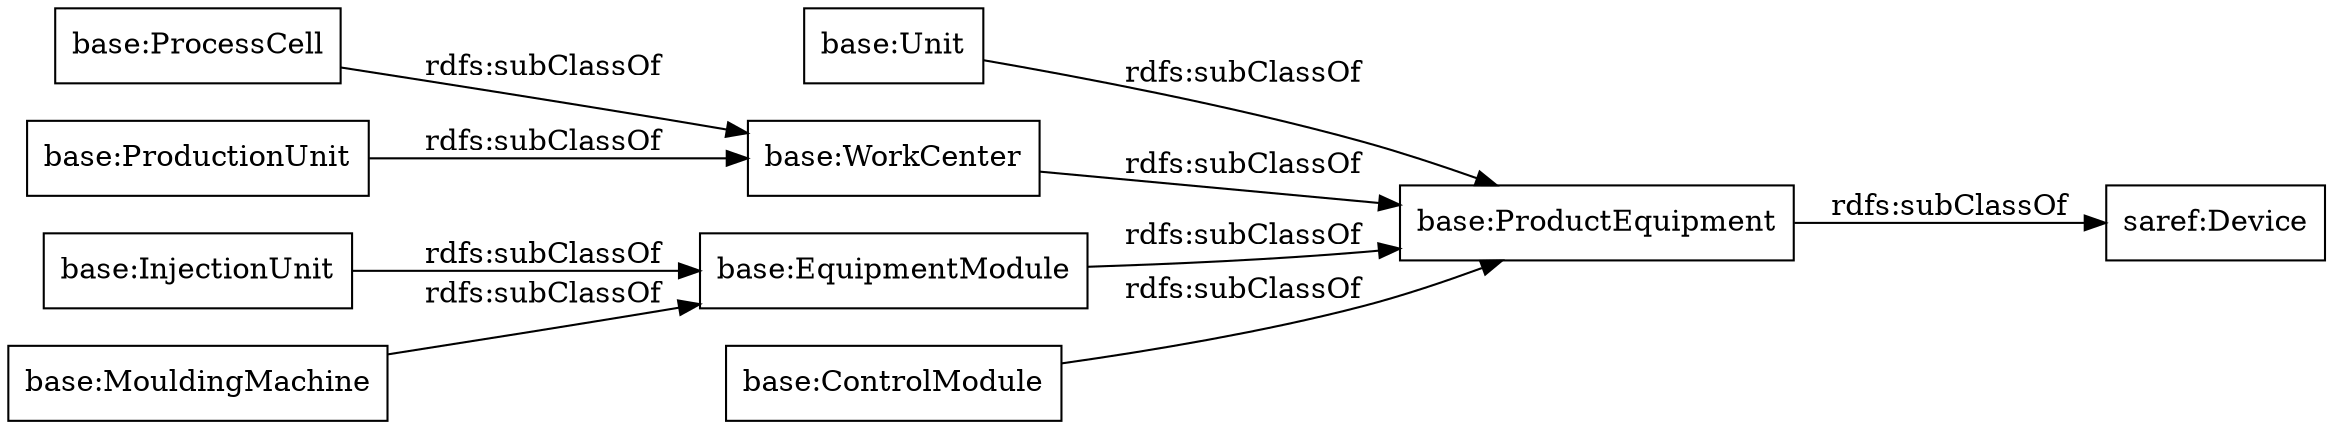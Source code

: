 digraph ar2dtool_diagram { 
rankdir=LR;
size="1000"
node [shape = rectangle, color="black"]; "base:Unit" "base:InjectionUnit" "saref:Device" "base:ProcessCell" "base:WorkCenter" "base:MouldingMachine" "base:ProductEquipment" "base:ProductionUnit" "base:EquipmentModule" "base:ControlModule" ; /*classes style*/
	"base:ProductionUnit" -> "base:WorkCenter" [ label = "rdfs:subClassOf" ];
	"base:Unit" -> "base:ProductEquipment" [ label = "rdfs:subClassOf" ];
	"base:MouldingMachine" -> "base:EquipmentModule" [ label = "rdfs:subClassOf" ];
	"base:ProductEquipment" -> "saref:Device" [ label = "rdfs:subClassOf" ];
	"base:EquipmentModule" -> "base:ProductEquipment" [ label = "rdfs:subClassOf" ];
	"base:ProcessCell" -> "base:WorkCenter" [ label = "rdfs:subClassOf" ];
	"base:WorkCenter" -> "base:ProductEquipment" [ label = "rdfs:subClassOf" ];
	"base:ControlModule" -> "base:ProductEquipment" [ label = "rdfs:subClassOf" ];
	"base:InjectionUnit" -> "base:EquipmentModule" [ label = "rdfs:subClassOf" ];

}
